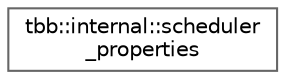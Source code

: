 digraph "类继承关系图"
{
 // LATEX_PDF_SIZE
  bgcolor="transparent";
  edge [fontname=Helvetica,fontsize=10,labelfontname=Helvetica,labelfontsize=10];
  node [fontname=Helvetica,fontsize=10,shape=box,height=0.2,width=0.4];
  rankdir="LR";
  Node0 [id="Node000000",label="tbb::internal::scheduler\l_properties",height=0.2,width=0.4,color="grey40", fillcolor="white", style="filled",URL="$structtbb_1_1internal_1_1scheduler__properties.html",tooltip="Bit-field representing properties of a sheduler"];
}
